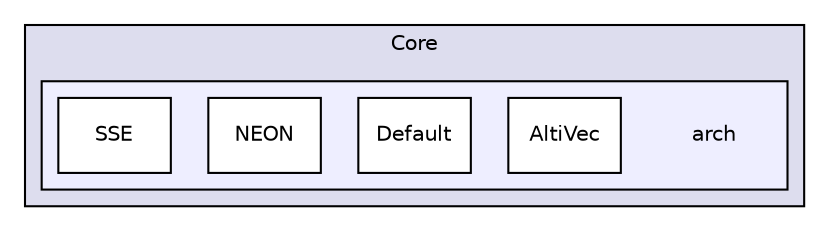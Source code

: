digraph "include/Eigen/src/Core/arch" {
  compound=true
  node [ fontsize="10", fontname="Helvetica"];
  edge [ labelfontsize="10", labelfontname="Helvetica"];
  subgraph clusterdir_7f402a03bdf717cd474b922cdc15d316 {
    graph [ bgcolor="#ddddee", pencolor="black", label="Core" fontname="Helvetica", fontsize="10", URL="dir_7f402a03bdf717cd474b922cdc15d316.html"]
  subgraph clusterdir_49b8c5b2dd9b185b73fd3aeed78053f5 {
    graph [ bgcolor="#eeeeff", pencolor="black", label="" URL="dir_49b8c5b2dd9b185b73fd3aeed78053f5.html"];
    dir_49b8c5b2dd9b185b73fd3aeed78053f5 [shape=plaintext label="arch"];
    dir_8a4c3554aaac375026d296efb9d60e71 [shape=box label="AltiVec" color="black" fillcolor="white" style="filled" URL="dir_8a4c3554aaac375026d296efb9d60e71.html"];
    dir_63cc6eb77cc4752a2d38095c134d1681 [shape=box label="Default" color="black" fillcolor="white" style="filled" URL="dir_63cc6eb77cc4752a2d38095c134d1681.html"];
    dir_67b9a4c14d9ed0521850714c063d1d85 [shape=box label="NEON" color="black" fillcolor="white" style="filled" URL="dir_67b9a4c14d9ed0521850714c063d1d85.html"];
    dir_c4ca296165c737f37202ab33a63d390a [shape=box label="SSE" color="black" fillcolor="white" style="filled" URL="dir_c4ca296165c737f37202ab33a63d390a.html"];
  }
  }
}

